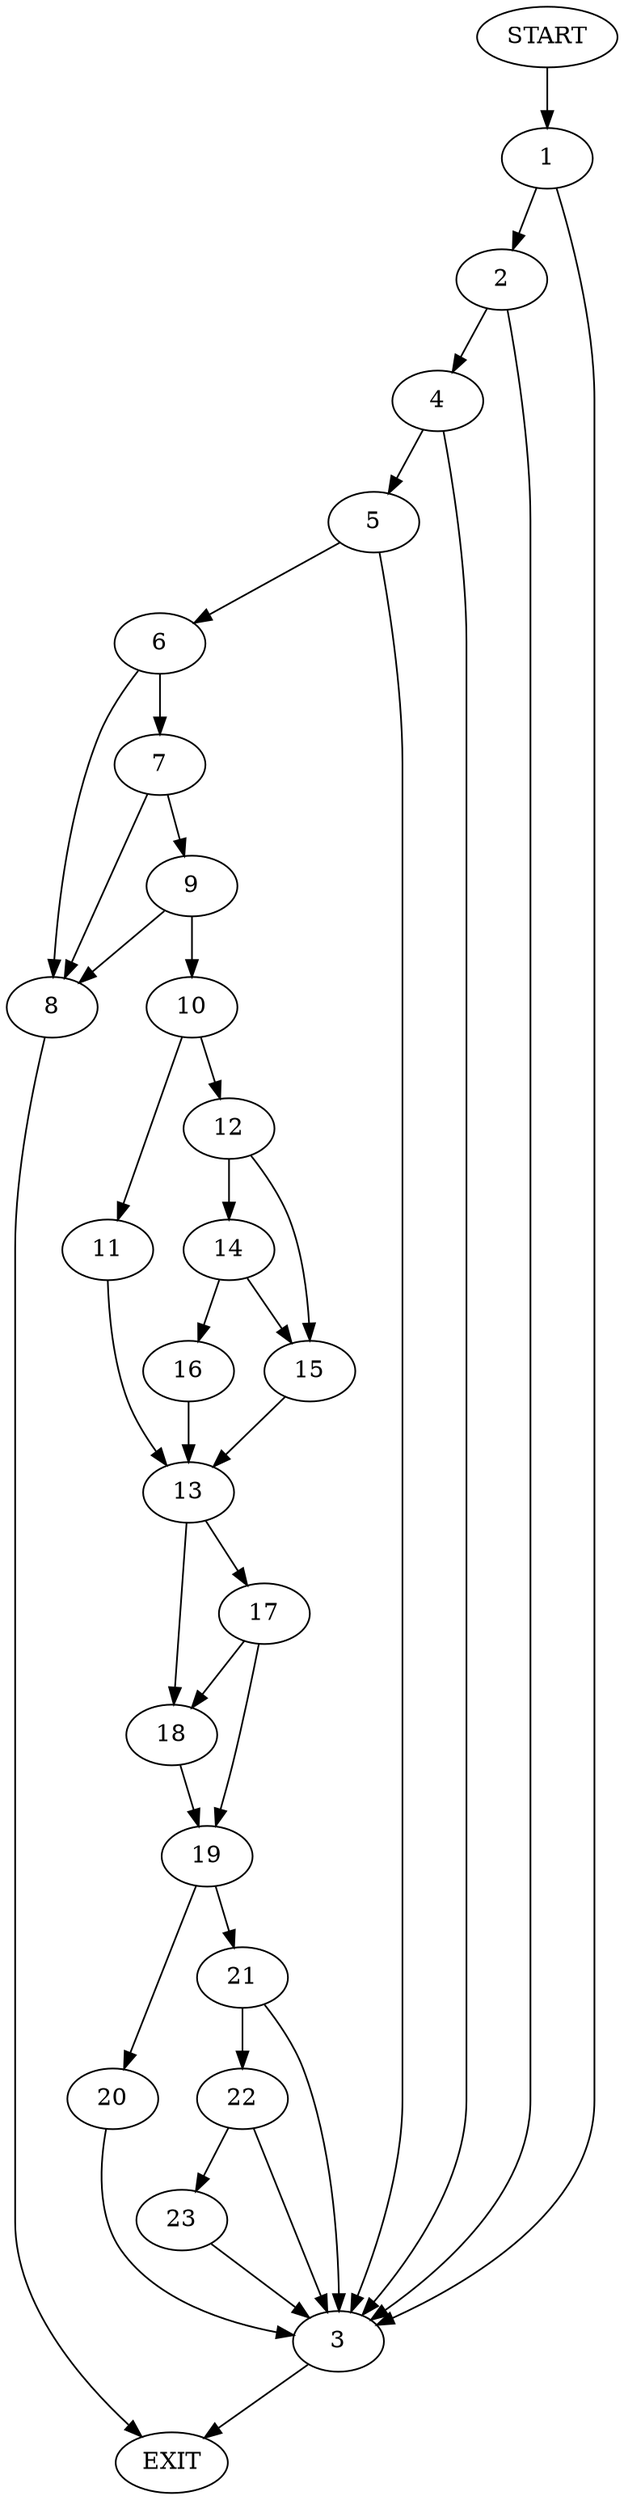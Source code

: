 digraph {
0 [label="START"]
24 [label="EXIT"]
0 -> 1
1 -> 2
1 -> 3
2 -> 3
2 -> 4
3 -> 24
4 -> 3
4 -> 5
5 -> 6
5 -> 3
6 -> 7
6 -> 8
7 -> 9
7 -> 8
8 -> 24
9 -> 8
9 -> 10
10 -> 11
10 -> 12
11 -> 13
12 -> 14
12 -> 15
15 -> 13
14 -> 16
14 -> 15
16 -> 13
13 -> 17
13 -> 18
17 -> 19
17 -> 18
18 -> 19
19 -> 20
19 -> 21
21 -> 3
21 -> 22
20 -> 3
22 -> 3
22 -> 23
23 -> 3
}
